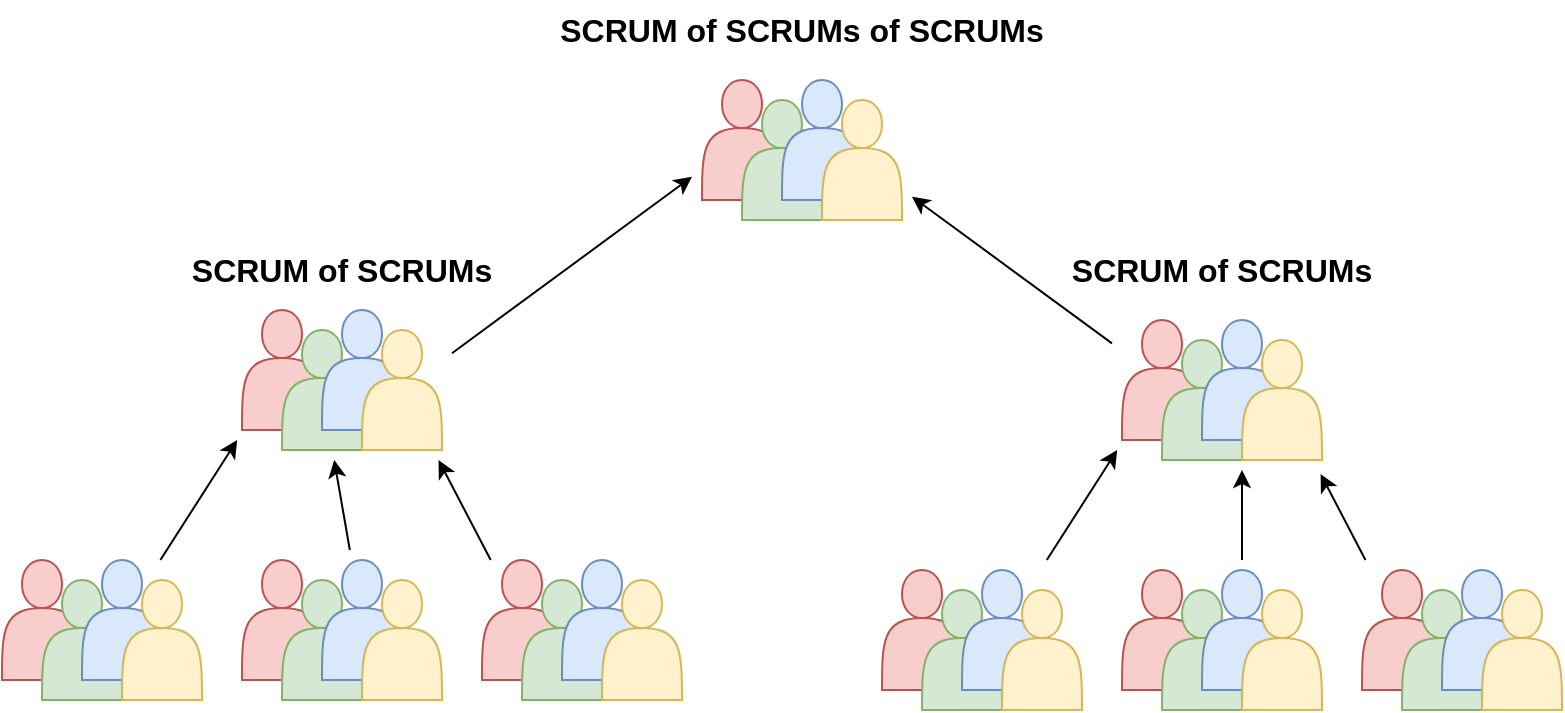 <mxfile version="16.5.2" type="device"><diagram id="F6a706KTpK5Y4BZJl0Xy" name="Page-1"><mxGraphModel dx="1099" dy="569" grid="1" gridSize="10" guides="1" tooltips="1" connect="1" arrows="1" fold="1" page="1" pageScale="1" pageWidth="600" pageHeight="550" math="0" shadow="0"><root><mxCell id="0"/><mxCell id="1" parent="0"/><mxCell id="fi_0vB-96Va765aS7rTO-13" value="" style="group" vertex="1" connectable="0" parent="1"><mxGeometry x="40" y="330" width="100" height="70" as="geometry"/></mxCell><mxCell id="fi_0vB-96Va765aS7rTO-5" value="" style="shape=actor;whiteSpace=wrap;html=1;fillColor=#f8cecc;strokeColor=#b85450;" vertex="1" parent="fi_0vB-96Va765aS7rTO-13"><mxGeometry width="40" height="60" as="geometry"/></mxCell><mxCell id="fi_0vB-96Va765aS7rTO-6" value="" style="shape=actor;whiteSpace=wrap;html=1;fillColor=#d5e8d4;strokeColor=#82b366;" vertex="1" parent="fi_0vB-96Va765aS7rTO-13"><mxGeometry x="20" y="10" width="40" height="60" as="geometry"/></mxCell><mxCell id="fi_0vB-96Va765aS7rTO-7" value="" style="shape=actor;whiteSpace=wrap;html=1;fillColor=#dae8fc;strokeColor=#6c8ebf;" vertex="1" parent="fi_0vB-96Va765aS7rTO-13"><mxGeometry x="40" width="40" height="60" as="geometry"/></mxCell><mxCell id="fi_0vB-96Va765aS7rTO-8" value="" style="shape=actor;whiteSpace=wrap;html=1;fillColor=#fff2cc;strokeColor=#d6b656;" vertex="1" parent="fi_0vB-96Va765aS7rTO-13"><mxGeometry x="60" y="10" width="40" height="60" as="geometry"/></mxCell><mxCell id="fi_0vB-96Va765aS7rTO-14" value="" style="group" vertex="1" connectable="0" parent="1"><mxGeometry x="160" y="330" width="100" height="70" as="geometry"/></mxCell><mxCell id="fi_0vB-96Va765aS7rTO-9" value="" style="shape=actor;whiteSpace=wrap;html=1;fillColor=#f8cecc;strokeColor=#b85450;" vertex="1" parent="fi_0vB-96Va765aS7rTO-14"><mxGeometry width="40" height="60" as="geometry"/></mxCell><mxCell id="fi_0vB-96Va765aS7rTO-10" value="" style="shape=actor;whiteSpace=wrap;html=1;fillColor=#d5e8d4;strokeColor=#82b366;" vertex="1" parent="fi_0vB-96Va765aS7rTO-14"><mxGeometry x="20" y="10" width="40" height="60" as="geometry"/></mxCell><mxCell id="fi_0vB-96Va765aS7rTO-11" value="" style="shape=actor;whiteSpace=wrap;html=1;fillColor=#dae8fc;strokeColor=#6c8ebf;" vertex="1" parent="fi_0vB-96Va765aS7rTO-14"><mxGeometry x="40" width="40" height="60" as="geometry"/></mxCell><mxCell id="fi_0vB-96Va765aS7rTO-12" value="" style="shape=actor;whiteSpace=wrap;html=1;fillColor=#fff2cc;strokeColor=#d6b656;" vertex="1" parent="fi_0vB-96Va765aS7rTO-14"><mxGeometry x="60" y="10" width="40" height="60" as="geometry"/></mxCell><mxCell id="fi_0vB-96Va765aS7rTO-15" value="" style="group" vertex="1" connectable="0" parent="1"><mxGeometry x="280" y="330" width="100" height="70" as="geometry"/></mxCell><mxCell id="fi_0vB-96Va765aS7rTO-16" value="" style="shape=actor;whiteSpace=wrap;html=1;fillColor=#f8cecc;strokeColor=#b85450;" vertex="1" parent="fi_0vB-96Va765aS7rTO-15"><mxGeometry width="40" height="60" as="geometry"/></mxCell><mxCell id="fi_0vB-96Va765aS7rTO-17" value="" style="shape=actor;whiteSpace=wrap;html=1;fillColor=#d5e8d4;strokeColor=#82b366;" vertex="1" parent="fi_0vB-96Va765aS7rTO-15"><mxGeometry x="20" y="10" width="40" height="60" as="geometry"/></mxCell><mxCell id="fi_0vB-96Va765aS7rTO-18" value="" style="shape=actor;whiteSpace=wrap;html=1;fillColor=#dae8fc;strokeColor=#6c8ebf;" vertex="1" parent="fi_0vB-96Va765aS7rTO-15"><mxGeometry x="40" width="40" height="60" as="geometry"/></mxCell><mxCell id="fi_0vB-96Va765aS7rTO-19" value="" style="shape=actor;whiteSpace=wrap;html=1;fillColor=#fff2cc;strokeColor=#d6b656;" vertex="1" parent="fi_0vB-96Va765aS7rTO-15"><mxGeometry x="60" y="10" width="40" height="60" as="geometry"/></mxCell><mxCell id="fi_0vB-96Va765aS7rTO-25" value="" style="group" vertex="1" connectable="0" parent="1"><mxGeometry x="160" y="205" width="100" height="70" as="geometry"/></mxCell><mxCell id="fi_0vB-96Va765aS7rTO-26" value="" style="shape=actor;whiteSpace=wrap;html=1;fillColor=#f8cecc;strokeColor=#b85450;" vertex="1" parent="fi_0vB-96Va765aS7rTO-25"><mxGeometry width="40" height="60" as="geometry"/></mxCell><mxCell id="fi_0vB-96Va765aS7rTO-27" value="" style="shape=actor;whiteSpace=wrap;html=1;fillColor=#d5e8d4;strokeColor=#82b366;" vertex="1" parent="fi_0vB-96Va765aS7rTO-25"><mxGeometry x="20" y="10" width="40" height="60" as="geometry"/></mxCell><mxCell id="fi_0vB-96Va765aS7rTO-28" value="" style="shape=actor;whiteSpace=wrap;html=1;fillColor=#dae8fc;strokeColor=#6c8ebf;" vertex="1" parent="fi_0vB-96Va765aS7rTO-25"><mxGeometry x="40" width="40" height="60" as="geometry"/></mxCell><mxCell id="fi_0vB-96Va765aS7rTO-29" value="" style="shape=actor;whiteSpace=wrap;html=1;fillColor=#fff2cc;strokeColor=#d6b656;" vertex="1" parent="fi_0vB-96Va765aS7rTO-25"><mxGeometry x="60" y="10" width="40" height="60" as="geometry"/></mxCell><mxCell id="fi_0vB-96Va765aS7rTO-30" value="" style="group" vertex="1" connectable="0" parent="1"><mxGeometry x="480" y="335" width="100" height="70" as="geometry"/></mxCell><mxCell id="fi_0vB-96Va765aS7rTO-31" value="" style="shape=actor;whiteSpace=wrap;html=1;fillColor=#f8cecc;strokeColor=#b85450;" vertex="1" parent="fi_0vB-96Va765aS7rTO-30"><mxGeometry width="40" height="60" as="geometry"/></mxCell><mxCell id="fi_0vB-96Va765aS7rTO-32" value="" style="shape=actor;whiteSpace=wrap;html=1;fillColor=#d5e8d4;strokeColor=#82b366;" vertex="1" parent="fi_0vB-96Va765aS7rTO-30"><mxGeometry x="20" y="10" width="40" height="60" as="geometry"/></mxCell><mxCell id="fi_0vB-96Va765aS7rTO-33" value="" style="shape=actor;whiteSpace=wrap;html=1;fillColor=#dae8fc;strokeColor=#6c8ebf;" vertex="1" parent="fi_0vB-96Va765aS7rTO-30"><mxGeometry x="40" width="40" height="60" as="geometry"/></mxCell><mxCell id="fi_0vB-96Va765aS7rTO-34" value="" style="shape=actor;whiteSpace=wrap;html=1;fillColor=#fff2cc;strokeColor=#d6b656;" vertex="1" parent="fi_0vB-96Va765aS7rTO-30"><mxGeometry x="60" y="10" width="40" height="60" as="geometry"/></mxCell><mxCell id="fi_0vB-96Va765aS7rTO-35" value="" style="group" vertex="1" connectable="0" parent="1"><mxGeometry x="600" y="335" width="100" height="70" as="geometry"/></mxCell><mxCell id="fi_0vB-96Va765aS7rTO-36" value="" style="shape=actor;whiteSpace=wrap;html=1;fillColor=#f8cecc;strokeColor=#b85450;" vertex="1" parent="fi_0vB-96Va765aS7rTO-35"><mxGeometry width="40" height="60" as="geometry"/></mxCell><mxCell id="fi_0vB-96Va765aS7rTO-37" value="" style="shape=actor;whiteSpace=wrap;html=1;fillColor=#d5e8d4;strokeColor=#82b366;" vertex="1" parent="fi_0vB-96Va765aS7rTO-35"><mxGeometry x="20" y="10" width="40" height="60" as="geometry"/></mxCell><mxCell id="fi_0vB-96Va765aS7rTO-38" value="" style="shape=actor;whiteSpace=wrap;html=1;fillColor=#dae8fc;strokeColor=#6c8ebf;" vertex="1" parent="fi_0vB-96Va765aS7rTO-35"><mxGeometry x="40" width="40" height="60" as="geometry"/></mxCell><mxCell id="fi_0vB-96Va765aS7rTO-39" value="" style="shape=actor;whiteSpace=wrap;html=1;fillColor=#fff2cc;strokeColor=#d6b656;" vertex="1" parent="fi_0vB-96Va765aS7rTO-35"><mxGeometry x="60" y="10" width="40" height="60" as="geometry"/></mxCell><mxCell id="fi_0vB-96Va765aS7rTO-40" value="" style="group" vertex="1" connectable="0" parent="1"><mxGeometry x="720" y="335" width="100" height="70" as="geometry"/></mxCell><mxCell id="fi_0vB-96Va765aS7rTO-41" value="" style="shape=actor;whiteSpace=wrap;html=1;fillColor=#f8cecc;strokeColor=#b85450;" vertex="1" parent="fi_0vB-96Va765aS7rTO-40"><mxGeometry width="40" height="60" as="geometry"/></mxCell><mxCell id="fi_0vB-96Va765aS7rTO-42" value="" style="shape=actor;whiteSpace=wrap;html=1;fillColor=#d5e8d4;strokeColor=#82b366;" vertex="1" parent="fi_0vB-96Va765aS7rTO-40"><mxGeometry x="20" y="10" width="40" height="60" as="geometry"/></mxCell><mxCell id="fi_0vB-96Va765aS7rTO-43" value="" style="shape=actor;whiteSpace=wrap;html=1;fillColor=#dae8fc;strokeColor=#6c8ebf;" vertex="1" parent="fi_0vB-96Va765aS7rTO-40"><mxGeometry x="40" width="40" height="60" as="geometry"/></mxCell><mxCell id="fi_0vB-96Va765aS7rTO-44" value="" style="shape=actor;whiteSpace=wrap;html=1;fillColor=#fff2cc;strokeColor=#d6b656;" vertex="1" parent="fi_0vB-96Va765aS7rTO-40"><mxGeometry x="60" y="10" width="40" height="60" as="geometry"/></mxCell><mxCell id="fi_0vB-96Va765aS7rTO-45" value="" style="group" vertex="1" connectable="0" parent="1"><mxGeometry x="600" y="210" width="100" height="70" as="geometry"/></mxCell><mxCell id="fi_0vB-96Va765aS7rTO-46" value="" style="shape=actor;whiteSpace=wrap;html=1;fillColor=#f8cecc;strokeColor=#b85450;" vertex="1" parent="fi_0vB-96Va765aS7rTO-45"><mxGeometry width="40" height="60" as="geometry"/></mxCell><mxCell id="fi_0vB-96Va765aS7rTO-47" value="" style="shape=actor;whiteSpace=wrap;html=1;fillColor=#d5e8d4;strokeColor=#82b366;" vertex="1" parent="fi_0vB-96Va765aS7rTO-45"><mxGeometry x="20" y="10" width="40" height="60" as="geometry"/></mxCell><mxCell id="fi_0vB-96Va765aS7rTO-48" value="" style="shape=actor;whiteSpace=wrap;html=1;fillColor=#dae8fc;strokeColor=#6c8ebf;" vertex="1" parent="fi_0vB-96Va765aS7rTO-45"><mxGeometry x="40" width="40" height="60" as="geometry"/></mxCell><mxCell id="fi_0vB-96Va765aS7rTO-49" value="" style="shape=actor;whiteSpace=wrap;html=1;fillColor=#fff2cc;strokeColor=#d6b656;" vertex="1" parent="fi_0vB-96Va765aS7rTO-45"><mxGeometry x="60" y="10" width="40" height="60" as="geometry"/></mxCell><mxCell id="fi_0vB-96Va765aS7rTO-50" value="" style="group" vertex="1" connectable="0" parent="1"><mxGeometry x="390" y="90" width="100" height="70" as="geometry"/></mxCell><mxCell id="fi_0vB-96Va765aS7rTO-51" value="" style="shape=actor;whiteSpace=wrap;html=1;fillColor=#f8cecc;strokeColor=#b85450;" vertex="1" parent="fi_0vB-96Va765aS7rTO-50"><mxGeometry width="40" height="60" as="geometry"/></mxCell><mxCell id="fi_0vB-96Va765aS7rTO-52" value="" style="shape=actor;whiteSpace=wrap;html=1;fillColor=#d5e8d4;strokeColor=#82b366;" vertex="1" parent="fi_0vB-96Va765aS7rTO-50"><mxGeometry x="20" y="10" width="40" height="60" as="geometry"/></mxCell><mxCell id="fi_0vB-96Va765aS7rTO-53" value="" style="shape=actor;whiteSpace=wrap;html=1;fillColor=#dae8fc;strokeColor=#6c8ebf;" vertex="1" parent="fi_0vB-96Va765aS7rTO-50"><mxGeometry x="40" width="40" height="60" as="geometry"/></mxCell><mxCell id="fi_0vB-96Va765aS7rTO-54" value="" style="shape=actor;whiteSpace=wrap;html=1;fillColor=#fff2cc;strokeColor=#d6b656;" vertex="1" parent="fi_0vB-96Va765aS7rTO-50"><mxGeometry x="60" y="10" width="40" height="60" as="geometry"/></mxCell><mxCell id="fi_0vB-96Va765aS7rTO-57" value="" style="endArrow=classic;html=1;rounded=0;endFill=1;targetPerimeterSpacing=5;" edge="1" parent="1" source="fi_0vB-96Va765aS7rTO-7" target="fi_0vB-96Va765aS7rTO-26"><mxGeometry width="50" height="50" relative="1" as="geometry"><mxPoint x="270" y="320" as="sourcePoint"/><mxPoint x="320" y="270" as="targetPoint"/></mxGeometry></mxCell><mxCell id="fi_0vB-96Va765aS7rTO-58" value="" style="endArrow=classic;html=1;rounded=0;endSize=6;targetPerimeterSpacing=5;sourcePerimeterSpacing=5;" edge="1" parent="1" source="fi_0vB-96Va765aS7rTO-11" target="fi_0vB-96Va765aS7rTO-27"><mxGeometry width="50" height="50" relative="1" as="geometry"><mxPoint x="270" y="320" as="sourcePoint"/><mxPoint x="320" y="270" as="targetPoint"/></mxGeometry></mxCell><mxCell id="fi_0vB-96Va765aS7rTO-59" value="" style="endArrow=classic;html=1;rounded=0;targetPerimeterSpacing=5;" edge="1" parent="1" source="fi_0vB-96Va765aS7rTO-16" target="fi_0vB-96Va765aS7rTO-29"><mxGeometry width="50" height="50" relative="1" as="geometry"><mxPoint x="270" y="320" as="sourcePoint"/><mxPoint x="320" y="270" as="targetPoint"/></mxGeometry></mxCell><mxCell id="fi_0vB-96Va765aS7rTO-60" value="" style="endArrow=classic;html=1;rounded=0;endSize=6;sourcePerimeterSpacing=5;targetPerimeterSpacing=5;" edge="1" parent="1" source="fi_0vB-96Va765aS7rTO-29" target="fi_0vB-96Va765aS7rTO-51"><mxGeometry width="50" height="50" relative="1" as="geometry"><mxPoint x="270" y="320" as="sourcePoint"/><mxPoint x="320" y="270" as="targetPoint"/></mxGeometry></mxCell><mxCell id="fi_0vB-96Va765aS7rTO-61" value="" style="endArrow=classic;html=1;rounded=0;endSize=6;sourcePerimeterSpacing=5;targetPerimeterSpacing=5;" edge="1" parent="1" source="fi_0vB-96Va765aS7rTO-46" target="fi_0vB-96Va765aS7rTO-54"><mxGeometry width="50" height="50" relative="1" as="geometry"><mxPoint x="270" y="320" as="sourcePoint"/><mxPoint x="320" y="270" as="targetPoint"/></mxGeometry></mxCell><mxCell id="fi_0vB-96Va765aS7rTO-62" value="" style="endArrow=classic;html=1;rounded=0;endSize=6;sourcePerimeterSpacing=5;targetPerimeterSpacing=5;" edge="1" parent="1" source="fi_0vB-96Va765aS7rTO-33" target="fi_0vB-96Va765aS7rTO-46"><mxGeometry width="50" height="50" relative="1" as="geometry"><mxPoint x="270" y="320" as="sourcePoint"/><mxPoint x="320" y="270" as="targetPoint"/></mxGeometry></mxCell><mxCell id="fi_0vB-96Va765aS7rTO-63" value="" style="endArrow=classic;html=1;rounded=0;endSize=6;sourcePerimeterSpacing=5;targetPerimeterSpacing=15;" edge="1" parent="1" source="fi_0vB-96Va765aS7rTO-38" target="fi_0vB-96Va765aS7rTO-48"><mxGeometry width="50" height="50" relative="1" as="geometry"><mxPoint x="270" y="320" as="sourcePoint"/><mxPoint x="320" y="270" as="targetPoint"/></mxGeometry></mxCell><mxCell id="fi_0vB-96Va765aS7rTO-64" value="" style="endArrow=classic;html=1;rounded=0;endSize=6;sourcePerimeterSpacing=5;targetPerimeterSpacing=7;" edge="1" parent="1" source="fi_0vB-96Va765aS7rTO-41" target="fi_0vB-96Va765aS7rTO-49"><mxGeometry width="50" height="50" relative="1" as="geometry"><mxPoint x="270" y="320" as="sourcePoint"/><mxPoint x="320" y="270" as="targetPoint"/></mxGeometry></mxCell><mxCell id="fi_0vB-96Va765aS7rTO-65" value="SCRUM of SCRUMs" style="text;html=1;strokeColor=none;fillColor=none;align=center;verticalAlign=middle;whiteSpace=wrap;rounded=0;fontSize=16;fontStyle=1" vertex="1" parent="1"><mxGeometry x="130" y="170" width="160" height="30" as="geometry"/></mxCell><mxCell id="fi_0vB-96Va765aS7rTO-66" value="SCRUM of SCRUMs" style="text;html=1;strokeColor=none;fillColor=none;align=center;verticalAlign=middle;whiteSpace=wrap;rounded=0;fontSize=16;fontStyle=1" vertex="1" parent="1"><mxGeometry x="570" y="170" width="160" height="30" as="geometry"/></mxCell><mxCell id="fi_0vB-96Va765aS7rTO-67" value="SCRUM of SCRUMs of SCRUMs" style="text;html=1;strokeColor=none;fillColor=none;align=center;verticalAlign=middle;whiteSpace=wrap;rounded=0;fontSize=16;fontStyle=1" vertex="1" parent="1"><mxGeometry x="305" y="50" width="270" height="30" as="geometry"/></mxCell></root></mxGraphModel></diagram></mxfile>